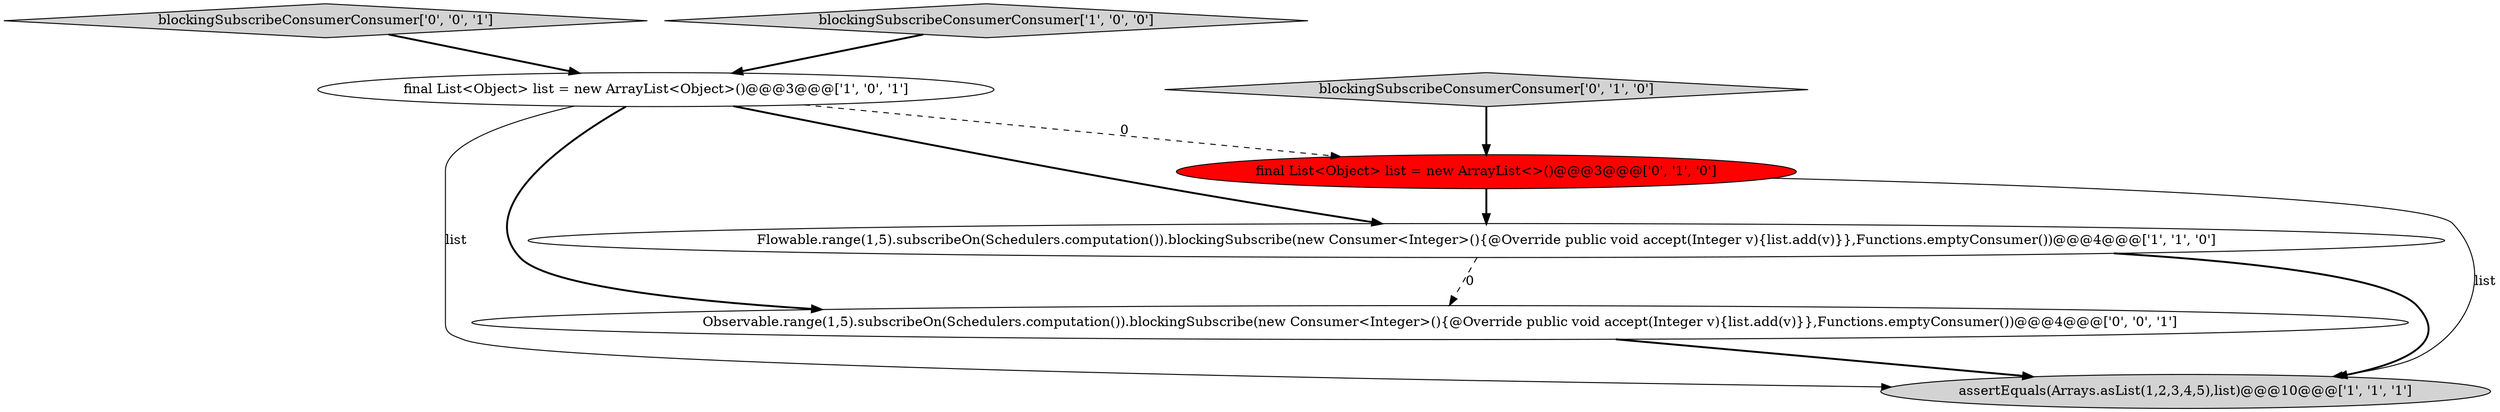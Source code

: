 digraph {
7 [style = filled, label = "blockingSubscribeConsumerConsumer['0', '0', '1']", fillcolor = lightgray, shape = diamond image = "AAA0AAABBB3BBB"];
2 [style = filled, label = "assertEquals(Arrays.asList(1,2,3,4,5),list)@@@10@@@['1', '1', '1']", fillcolor = lightgray, shape = ellipse image = "AAA0AAABBB1BBB"];
3 [style = filled, label = "blockingSubscribeConsumerConsumer['1', '0', '0']", fillcolor = lightgray, shape = diamond image = "AAA0AAABBB1BBB"];
5 [style = filled, label = "blockingSubscribeConsumerConsumer['0', '1', '0']", fillcolor = lightgray, shape = diamond image = "AAA0AAABBB2BBB"];
6 [style = filled, label = "Observable.range(1,5).subscribeOn(Schedulers.computation()).blockingSubscribe(new Consumer<Integer>(){@Override public void accept(Integer v){list.add(v)}},Functions.emptyConsumer())@@@4@@@['0', '0', '1']", fillcolor = white, shape = ellipse image = "AAA0AAABBB3BBB"];
1 [style = filled, label = "final List<Object> list = new ArrayList<Object>()@@@3@@@['1', '0', '1']", fillcolor = white, shape = ellipse image = "AAA0AAABBB1BBB"];
0 [style = filled, label = "Flowable.range(1,5).subscribeOn(Schedulers.computation()).blockingSubscribe(new Consumer<Integer>(){@Override public void accept(Integer v){list.add(v)}},Functions.emptyConsumer())@@@4@@@['1', '1', '0']", fillcolor = white, shape = ellipse image = "AAA0AAABBB1BBB"];
4 [style = filled, label = "final List<Object> list = new ArrayList<>()@@@3@@@['0', '1', '0']", fillcolor = red, shape = ellipse image = "AAA1AAABBB2BBB"];
1->4 [style = dashed, label="0"];
1->6 [style = bold, label=""];
7->1 [style = bold, label=""];
1->0 [style = bold, label=""];
0->6 [style = dashed, label="0"];
3->1 [style = bold, label=""];
1->2 [style = solid, label="list"];
4->2 [style = solid, label="list"];
5->4 [style = bold, label=""];
4->0 [style = bold, label=""];
0->2 [style = bold, label=""];
6->2 [style = bold, label=""];
}
